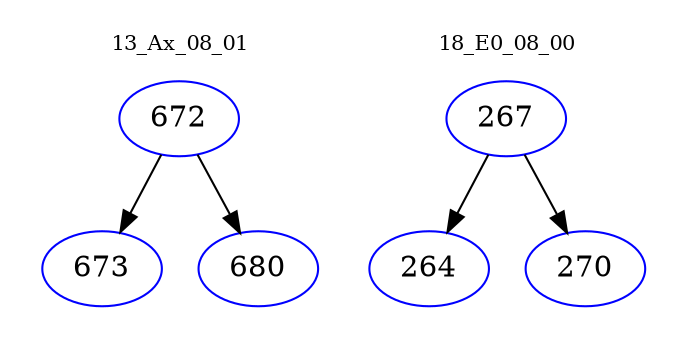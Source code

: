 digraph{
subgraph cluster_0 {
color = white
label = "13_Ax_08_01";
fontsize=10;
T0_672 [label="672", color="blue"]
T0_672 -> T0_673 [color="black"]
T0_673 [label="673", color="blue"]
T0_672 -> T0_680 [color="black"]
T0_680 [label="680", color="blue"]
}
subgraph cluster_1 {
color = white
label = "18_E0_08_00";
fontsize=10;
T1_267 [label="267", color="blue"]
T1_267 -> T1_264 [color="black"]
T1_264 [label="264", color="blue"]
T1_267 -> T1_270 [color="black"]
T1_270 [label="270", color="blue"]
}
}
